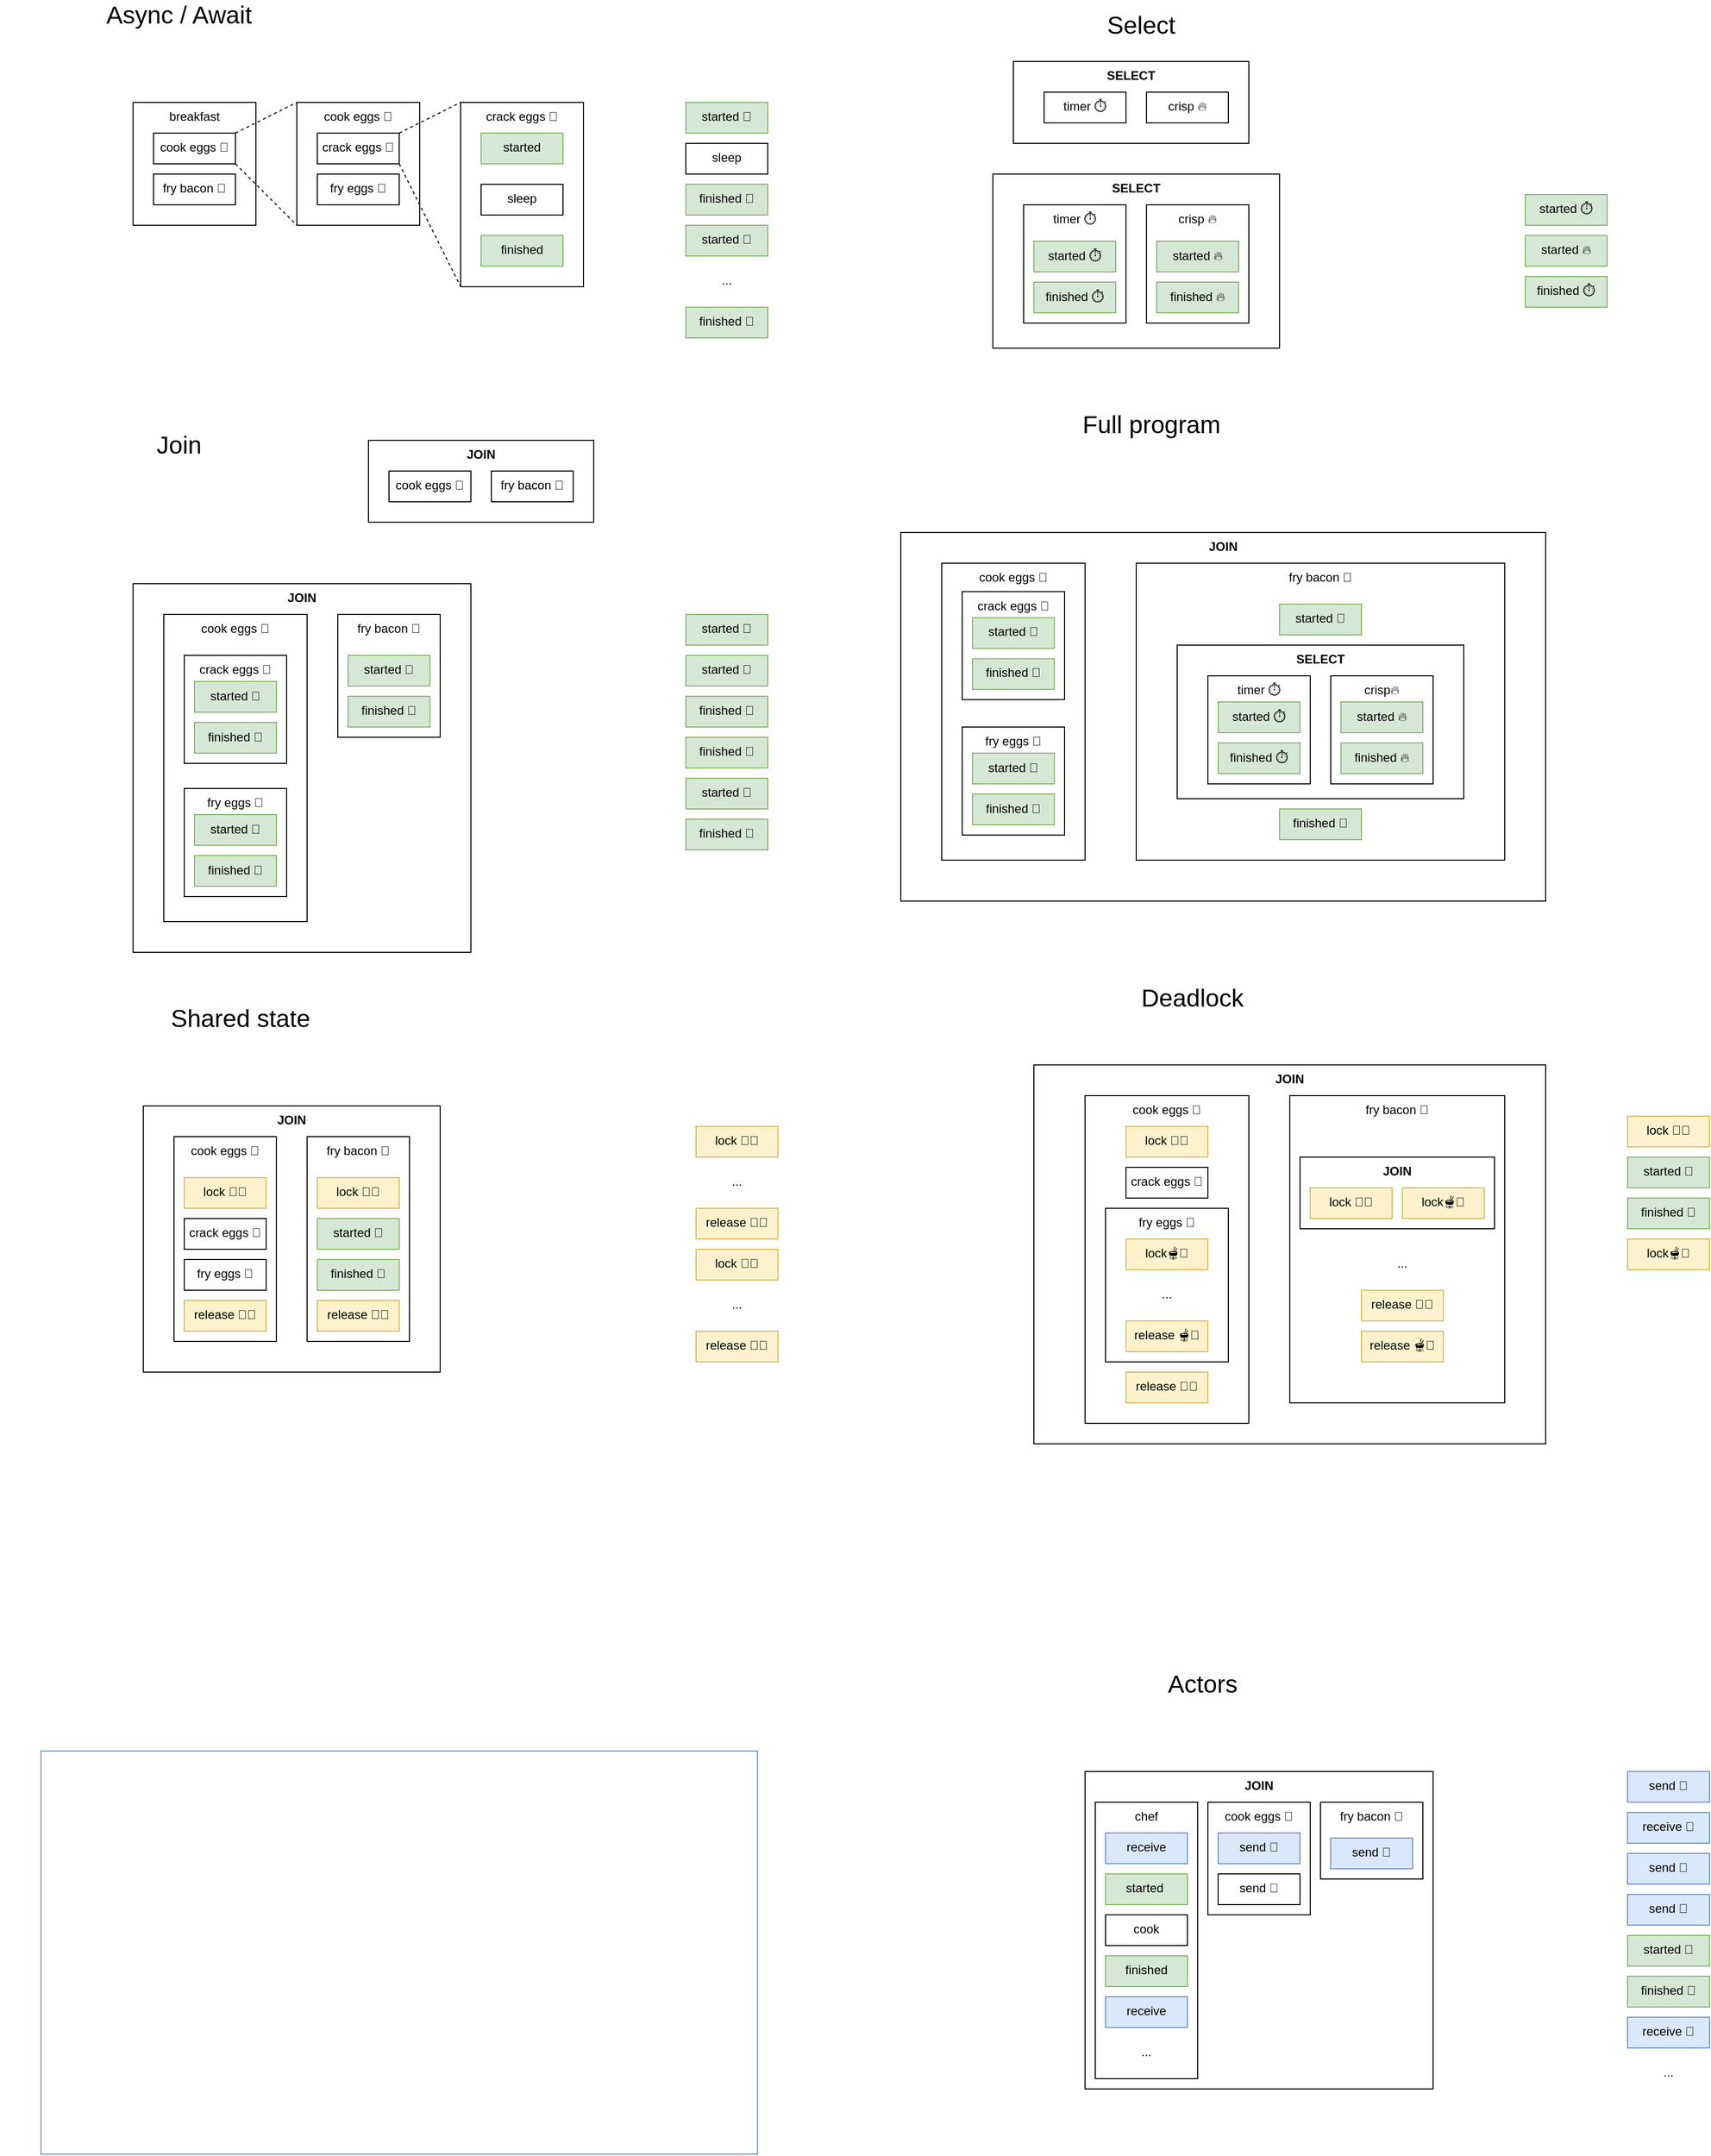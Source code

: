 <mxfile version="26.1.1">
  <diagram name="Page-1" id="zQSrz_DabfV8JluALPIX">
    <mxGraphModel dx="1735" dy="1231" grid="1" gridSize="10" guides="0" tooltips="1" connect="1" arrows="1" fold="1" page="1" pageScale="1" pageWidth="827" pageHeight="1169" math="0" shadow="0">
      <root>
        <mxCell id="0" />
        <mxCell id="1" parent="0" />
        <mxCell id="9ZBtqEIt2V6A8qNnSzfZ-142" value="&lt;b&gt;JOIN&lt;/b&gt;" style="rounded=0;whiteSpace=wrap;html=1;verticalAlign=top;fillColor=none;" vertex="1" parent="1">
          <mxGeometry x="160" y="580" width="330" height="360" as="geometry" />
        </mxCell>
        <mxCell id="9ZBtqEIt2V6A8qNnSzfZ-299" value="" style="rounded=0;whiteSpace=wrap;html=1;imageWidth=24;aspect=fixed;fillColor=none;gradientColor=#7ea6e0;strokeColor=#6c8ebf;" vertex="1" parent="1">
          <mxGeometry x="70" y="1720" width="700" height="393.75" as="geometry" />
        </mxCell>
        <mxCell id="9ZBtqEIt2V6A8qNnSzfZ-271" value="&lt;b&gt;JOIN&lt;/b&gt;" style="rounded=0;whiteSpace=wrap;html=1;verticalAlign=top;fontFamily=Helvetica;fillColor=none;" vertex="1" parent="1">
          <mxGeometry x="1040" y="1050" width="500" height="370" as="geometry" />
        </mxCell>
        <mxCell id="9ZBtqEIt2V6A8qNnSzfZ-89" value="cook eggs 🥚" style="rounded=0;whiteSpace=wrap;html=1;align=center;labelPosition=center;verticalLabelPosition=middle;verticalAlign=top;horizontal=1;fillStyle=hatch;fillColor=none;" vertex="1" parent="1">
          <mxGeometry x="1090" y="1080" width="160" height="320" as="geometry" />
        </mxCell>
        <mxCell id="9ZBtqEIt2V6A8qNnSzfZ-250" value="fry eggs 🐣" style="rounded=0;whiteSpace=wrap;html=1;verticalAlign=top;fontFamily=Helvetica;fillColor=none;" vertex="1" parent="1">
          <mxGeometry x="1110" y="1190" width="120" height="150" as="geometry" />
        </mxCell>
        <mxCell id="9ZBtqEIt2V6A8qNnSzfZ-238" value="&lt;b&gt;JOIN&lt;/b&gt;" style="rounded=0;whiteSpace=wrap;html=1;verticalAlign=top;fillColor=none;" vertex="1" parent="1">
          <mxGeometry x="170" y="1090" width="290" height="260" as="geometry" />
        </mxCell>
        <mxCell id="9ZBtqEIt2V6A8qNnSzfZ-210" value="&lt;b&gt;JOIN&lt;/b&gt;" style="rounded=0;whiteSpace=wrap;html=1;verticalAlign=top;fillColor=none;" vertex="1" parent="1">
          <mxGeometry x="910" y="530" width="630" height="360" as="geometry" />
        </mxCell>
        <mxCell id="9ZBtqEIt2V6A8qNnSzfZ-176" value="cook eggs 🥚" style="rounded=0;whiteSpace=wrap;html=1;verticalAlign=top;fillColor=none;" vertex="1" parent="1">
          <mxGeometry x="190" y="610" width="140" height="300" as="geometry" />
        </mxCell>
        <mxCell id="9ZBtqEIt2V6A8qNnSzfZ-148" value="fry bacon 🥓" style="rounded=0;whiteSpace=wrap;html=1;verticalAlign=top;fillColor=none;" vertex="1" parent="1">
          <mxGeometry x="360" y="610" width="100" height="120" as="geometry" />
        </mxCell>
        <mxCell id="9ZBtqEIt2V6A8qNnSzfZ-147" value="&lt;b&gt;SELECT&lt;/b&gt;" style="rounded=0;whiteSpace=wrap;html=1;verticalAlign=top;fillColor=none;" vertex="1" parent="1">
          <mxGeometry x="1000" y="180" width="280" height="170" as="geometry" />
        </mxCell>
        <mxCell id="9ZBtqEIt2V6A8qNnSzfZ-140" value="crack eggs 🐣" style="rounded=0;whiteSpace=wrap;html=1;verticalAlign=top;fillColor=none;" vertex="1" parent="1">
          <mxGeometry x="480" y="110" width="120" height="180" as="geometry" />
        </mxCell>
        <mxCell id="9ZBtqEIt2V6A8qNnSzfZ-138" value="cook eggs 🥚" style="rounded=0;whiteSpace=wrap;html=1;verticalAlign=top;fillColor=none;" vertex="1" parent="1">
          <mxGeometry x="320" y="110" width="120" height="120" as="geometry" />
        </mxCell>
        <mxCell id="9ZBtqEIt2V6A8qNnSzfZ-137" value="breakfast" style="rounded=0;whiteSpace=wrap;html=1;verticalAlign=top;fillColor=none;" vertex="1" parent="1">
          <mxGeometry x="160" y="110" width="120" height="120" as="geometry" />
        </mxCell>
        <mxCell id="9ZBtqEIt2V6A8qNnSzfZ-127" value="&lt;b&gt;JOIN&lt;/b&gt;" style="rounded=0;whiteSpace=wrap;html=1;align=center;labelPosition=center;verticalLabelPosition=middle;verticalAlign=top;horizontal=1;fillStyle=hatch;fillColor=none;" vertex="1" parent="1">
          <mxGeometry x="1090" y="1740" width="340" height="310" as="geometry" />
        </mxCell>
        <mxCell id="9ZBtqEIt2V6A8qNnSzfZ-120" value="chef" style="rounded=0;whiteSpace=wrap;html=1;align=center;labelPosition=center;verticalLabelPosition=middle;verticalAlign=top;horizontal=1;fillStyle=hatch;fillColor=none;" vertex="1" parent="1">
          <mxGeometry x="1100" y="1770" width="100" height="270" as="geometry" />
        </mxCell>
        <mxCell id="9ZBtqEIt2V6A8qNnSzfZ-78" value="cook eggs 🥚" style="rounded=0;whiteSpace=wrap;html=1;align=center;labelPosition=center;verticalLabelPosition=middle;verticalAlign=top;horizontal=1;fillStyle=hatch;fillColor=none;" vertex="1" parent="1">
          <mxGeometry x="200" y="1120" width="100" height="200" as="geometry" />
        </mxCell>
        <mxCell id="9ZBtqEIt2V6A8qNnSzfZ-38" value="&lt;b&gt;JOIN&lt;/b&gt;" style="rounded=0;whiteSpace=wrap;html=1;verticalAlign=top;strokeWidth=1;fillColor=none;" vertex="1" parent="1">
          <mxGeometry x="390" y="440" width="220" height="80" as="geometry" />
        </mxCell>
        <mxCell id="9ZBtqEIt2V6A8qNnSzfZ-2" value="&lt;div&gt;crack eggs 🐣&lt;/div&gt;" style="rounded=0;whiteSpace=wrap;html=1;verticalAlign=top;fontFamily=Helvetica;fillColor=none;" vertex="1" parent="1">
          <mxGeometry x="340" y="140" width="80" height="30" as="geometry" />
        </mxCell>
        <mxCell id="9ZBtqEIt2V6A8qNnSzfZ-5" value="&lt;div&gt;fry eggs 🍳&lt;/div&gt;" style="rounded=0;whiteSpace=wrap;html=1;verticalAlign=top;fontFamily=Helvetica;fillColor=none;" vertex="1" parent="1">
          <mxGeometry x="340" y="180" width="80" height="30" as="geometry" />
        </mxCell>
        <mxCell id="9ZBtqEIt2V6A8qNnSzfZ-6" value="&lt;div&gt;fry bacon 🥓&lt;/div&gt;" style="rounded=0;whiteSpace=wrap;html=1;verticalAlign=top;fontFamily=Helvetica;fillColor=none;" vertex="1" parent="1">
          <mxGeometry x="180" y="180" width="80" height="30" as="geometry" />
        </mxCell>
        <mxCell id="9ZBtqEIt2V6A8qNnSzfZ-7" value="&lt;div&gt;started&lt;/div&gt;" style="rounded=0;whiteSpace=wrap;html=1;verticalAlign=top;fontFamily=Helvetica;fillColor=#d5e8d4;strokeColor=#82b366;gradientColor=none;" vertex="1" parent="1">
          <mxGeometry x="500" y="140" width="80" height="30" as="geometry" />
        </mxCell>
        <mxCell id="9ZBtqEIt2V6A8qNnSzfZ-8" value="sleep" style="rounded=0;whiteSpace=wrap;html=1;verticalAlign=top;fontFamily=Helvetica;fillColor=none;" vertex="1" parent="1">
          <mxGeometry x="500" y="190" width="80" height="30" as="geometry" />
        </mxCell>
        <mxCell id="9ZBtqEIt2V6A8qNnSzfZ-9" value="finished" style="rounded=0;whiteSpace=wrap;html=1;verticalAlign=top;fontFamily=Helvetica;fillColor=#d5e8d4;gradientColor=none;strokeColor=#82b366;" vertex="1" parent="1">
          <mxGeometry x="500" y="240" width="80" height="30" as="geometry" />
        </mxCell>
        <mxCell id="9ZBtqEIt2V6A8qNnSzfZ-14" value="&lt;font style=&quot;font-size: 24px;&quot;&gt;Async / Await&lt;/font&gt;" style="text;html=1;align=center;verticalAlign=middle;whiteSpace=wrap;rounded=0;" vertex="1" parent="1">
          <mxGeometry x="30" y="10" width="350" height="30" as="geometry" />
        </mxCell>
        <mxCell id="9ZBtqEIt2V6A8qNnSzfZ-15" value="started 🐣" style="rounded=0;whiteSpace=wrap;html=1;verticalAlign=top;fontFamily=Helvetica;fillColor=#d5e8d4;gradientColor=none;strokeColor=#82b366;imageHeight=22;" vertex="1" parent="1">
          <mxGeometry x="700" y="110" width="80" height="30" as="geometry" />
        </mxCell>
        <mxCell id="9ZBtqEIt2V6A8qNnSzfZ-19" value="finished 🐣" style="rounded=0;whiteSpace=wrap;html=1;verticalAlign=top;fontFamily=Helvetica;fillColor=#d5e8d4;gradientColor=none;strokeColor=#82b366;imageHeight=22;" vertex="1" parent="1">
          <mxGeometry x="700" y="190" width="80" height="30" as="geometry" />
        </mxCell>
        <mxCell id="9ZBtqEIt2V6A8qNnSzfZ-20" value="started 🍳" style="rounded=0;whiteSpace=wrap;html=1;verticalAlign=top;fontFamily=Helvetica;fillColor=#d5e8d4;gradientColor=none;strokeColor=#82b366;imageHeight=22;" vertex="1" parent="1">
          <mxGeometry x="700" y="230" width="80" height="30" as="geometry" />
        </mxCell>
        <mxCell id="9ZBtqEIt2V6A8qNnSzfZ-21" value="finished 🥓" style="rounded=0;whiteSpace=wrap;html=1;verticalAlign=top;fontFamily=Helvetica;fillColor=#d5e8d4;gradientColor=none;strokeColor=#82b366;imageHeight=22;" vertex="1" parent="1">
          <mxGeometry x="700" y="310" width="80" height="30" as="geometry" />
        </mxCell>
        <mxCell id="9ZBtqEIt2V6A8qNnSzfZ-24" value="&lt;div&gt;fry bacon 🥓&lt;/div&gt;" style="rounded=0;whiteSpace=wrap;html=1;verticalAlign=top;fontFamily=Helvetica;" vertex="1" parent="1">
          <mxGeometry x="510" y="470" width="80" height="30" as="geometry" />
        </mxCell>
        <mxCell id="9ZBtqEIt2V6A8qNnSzfZ-39" value="&lt;b&gt;SELECT&lt;/b&gt;" style="rounded=0;whiteSpace=wrap;html=1;verticalAlign=top;fillColor=none;" vertex="1" parent="1">
          <mxGeometry x="1020" y="70" width="230" height="80" as="geometry" />
        </mxCell>
        <mxCell id="9ZBtqEIt2V6A8qNnSzfZ-40" value="&lt;div&gt;crisp 🔥&lt;/div&gt;" style="rounded=0;whiteSpace=wrap;html=1;verticalAlign=top;fontFamily=Helvetica;fillColor=none;" vertex="1" parent="1">
          <mxGeometry x="1150" y="100" width="80" height="30" as="geometry" />
        </mxCell>
        <mxCell id="9ZBtqEIt2V6A8qNnSzfZ-41" value="timer ⏱️" style="rounded=0;whiteSpace=wrap;html=1;verticalAlign=top;fontFamily=Helvetica;fillColor=none;" vertex="1" parent="1">
          <mxGeometry x="1050" y="100" width="80" height="30" as="geometry" />
        </mxCell>
        <mxCell id="9ZBtqEIt2V6A8qNnSzfZ-73" value="crack eggs 🐣" style="rounded=0;whiteSpace=wrap;html=1;verticalAlign=top;fontFamily=Helvetica;" vertex="1" parent="1">
          <mxGeometry x="210" y="1200" width="80" height="30" as="geometry" />
        </mxCell>
        <mxCell id="9ZBtqEIt2V6A8qNnSzfZ-79" value="lock 🥄🥚" style="rounded=0;whiteSpace=wrap;html=1;verticalAlign=top;fontFamily=Helvetica;fillColor=#fff2cc;gradientColor=none;strokeColor=#d6b656;" vertex="1" parent="1">
          <mxGeometry x="210" y="1160" width="80" height="30" as="geometry" />
        </mxCell>
        <mxCell id="9ZBtqEIt2V6A8qNnSzfZ-82" style="edgeStyle=orthogonalEdgeStyle;rounded=0;orthogonalLoop=1;jettySize=auto;html=1;exitX=0.5;exitY=1;exitDx=0;exitDy=0;" edge="1" parent="1">
          <mxGeometry relative="1" as="geometry">
            <mxPoint x="770" y="1210" as="sourcePoint" />
            <mxPoint x="770" y="1210" as="targetPoint" />
          </mxGeometry>
        </mxCell>
        <mxCell id="9ZBtqEIt2V6A8qNnSzfZ-83" value="release 🥄🥚" style="rounded=0;whiteSpace=wrap;html=1;verticalAlign=top;fontFamily=Helvetica;fillColor=#fff2cc;gradientColor=none;strokeColor=#d6b656;" vertex="1" parent="1">
          <mxGeometry x="710" y="1190" width="80" height="30" as="geometry" />
        </mxCell>
        <mxCell id="9ZBtqEIt2V6A8qNnSzfZ-101" value="lock🫕🍳" style="rounded=0;whiteSpace=wrap;html=1;verticalAlign=top;fontFamily=Helvetica;fillColor=#fff2cc;gradientColor=none;strokeColor=#d6b656;" vertex="1" parent="1">
          <mxGeometry x="1130" y="1220" width="80" height="30" as="geometry" />
        </mxCell>
        <mxCell id="9ZBtqEIt2V6A8qNnSzfZ-113" value="receive" style="rounded=0;whiteSpace=wrap;html=1;verticalAlign=top;fontFamily=Helvetica;fillColor=#dae8fc;gradientColor=none;strokeColor=#6c8ebf;" vertex="1" parent="1">
          <mxGeometry x="1110" y="1800" width="80" height="30" as="geometry" />
        </mxCell>
        <mxCell id="9ZBtqEIt2V6A8qNnSzfZ-115" value="cook" style="rounded=0;whiteSpace=wrap;html=1;verticalAlign=top;fontFamily=Helvetica;" vertex="1" parent="1">
          <mxGeometry x="1110" y="1880" width="80" height="30" as="geometry" />
        </mxCell>
        <mxCell id="9ZBtqEIt2V6A8qNnSzfZ-121" value="cook eggs 🥚" style="rounded=0;whiteSpace=wrap;html=1;align=center;labelPosition=center;verticalLabelPosition=middle;verticalAlign=top;horizontal=1;fillStyle=hatch;fillColor=none;" vertex="1" parent="1">
          <mxGeometry x="1210" y="1770" width="100" height="110" as="geometry" />
        </mxCell>
        <mxCell id="9ZBtqEIt2V6A8qNnSzfZ-122" value="send 🐣" style="rounded=0;whiteSpace=wrap;html=1;verticalAlign=top;fontFamily=Helvetica;fillColor=#dae8fc;gradientColor=none;strokeColor=#6c8ebf;" vertex="1" parent="1">
          <mxGeometry x="1220" y="1800" width="80" height="30" as="geometry" />
        </mxCell>
        <mxCell id="9ZBtqEIt2V6A8qNnSzfZ-123" value="send 🍳" style="rounded=0;whiteSpace=wrap;html=1;verticalAlign=top;fontFamily=Helvetica;" vertex="1" parent="1">
          <mxGeometry x="1220" y="1840" width="80" height="30" as="geometry" />
        </mxCell>
        <mxCell id="9ZBtqEIt2V6A8qNnSzfZ-124" value="fry bacon 🥓" style="rounded=0;whiteSpace=wrap;html=1;align=center;labelPosition=center;verticalLabelPosition=middle;verticalAlign=top;horizontal=1;fillStyle=hatch;fillColor=none;" vertex="1" parent="1">
          <mxGeometry x="1320" y="1770" width="100" height="75" as="geometry" />
        </mxCell>
        <mxCell id="9ZBtqEIt2V6A8qNnSzfZ-125" value="send 🥓" style="rounded=0;whiteSpace=wrap;html=1;verticalAlign=top;fontFamily=Helvetica;fillColor=#dae8fc;gradientColor=none;strokeColor=#6c8ebf;" vertex="1" parent="1">
          <mxGeometry x="1330" y="1805" width="80" height="30" as="geometry" />
        </mxCell>
        <mxCell id="9ZBtqEIt2V6A8qNnSzfZ-143" value="sleep" style="rounded=0;whiteSpace=wrap;html=1;verticalAlign=top;fontFamily=Helvetica;imageHeight=22;" vertex="1" parent="1">
          <mxGeometry x="700" y="150" width="80" height="30" as="geometry" />
        </mxCell>
        <mxCell id="9ZBtqEIt2V6A8qNnSzfZ-145" value="..." style="rounded=0;whiteSpace=wrap;html=1;verticalAlign=top;fontFamily=Helvetica;imageHeight=22;strokeColor=none;fillColor=none;" vertex="1" parent="1">
          <mxGeometry x="700" y="270" width="80" height="30" as="geometry" />
        </mxCell>
        <mxCell id="9ZBtqEIt2V6A8qNnSzfZ-172" value="cook eggs 🥚" style="rounded=0;whiteSpace=wrap;html=1;verticalAlign=top;fontFamily=Helvetica;fillColor=none;" vertex="1" parent="1">
          <mxGeometry x="180" y="140" width="80" height="30" as="geometry" />
        </mxCell>
        <mxCell id="9ZBtqEIt2V6A8qNnSzfZ-175" value="cook eggs 🥚" style="rounded=0;whiteSpace=wrap;html=1;verticalAlign=top;fontFamily=Helvetica;" vertex="1" parent="1">
          <mxGeometry x="410" y="470" width="80" height="30" as="geometry" />
        </mxCell>
        <mxCell id="9ZBtqEIt2V6A8qNnSzfZ-179" value="finished 🥓" style="rounded=0;whiteSpace=wrap;html=1;verticalAlign=top;fontFamily=Helvetica;fillColor=#d5e8d4;gradientColor=none;strokeColor=#82b366;" vertex="1" parent="1">
          <mxGeometry x="370" y="690" width="80" height="30" as="geometry" />
        </mxCell>
        <mxCell id="9ZBtqEIt2V6A8qNnSzfZ-180" value="started 🥓" style="rounded=0;whiteSpace=wrap;html=1;verticalAlign=top;fontFamily=Helvetica;fillColor=#d5e8d4;gradientColor=none;strokeColor=#82b366;" vertex="1" parent="1">
          <mxGeometry x="370" y="650" width="80" height="30" as="geometry" />
        </mxCell>
        <mxCell id="9ZBtqEIt2V6A8qNnSzfZ-181" value="crack eggs 🐣" style="rounded=0;whiteSpace=wrap;html=1;verticalAlign=top;fillColor=none;" vertex="1" parent="1">
          <mxGeometry x="210" y="650" width="100" height="105.5" as="geometry" />
        </mxCell>
        <mxCell id="9ZBtqEIt2V6A8qNnSzfZ-182" value="finished 🐣" style="rounded=0;whiteSpace=wrap;html=1;verticalAlign=top;fontFamily=Helvetica;fillColor=#d5e8d4;gradientColor=none;strokeColor=#82b366;" vertex="1" parent="1">
          <mxGeometry x="220" y="715.5" width="80" height="30" as="geometry" />
        </mxCell>
        <mxCell id="9ZBtqEIt2V6A8qNnSzfZ-183" value="started 🐣" style="rounded=0;whiteSpace=wrap;html=1;verticalAlign=top;fontFamily=Helvetica;fillColor=#d5e8d4;gradientColor=none;strokeColor=#82b366;" vertex="1" parent="1">
          <mxGeometry x="220" y="675.5" width="80" height="30" as="geometry" />
        </mxCell>
        <mxCell id="9ZBtqEIt2V6A8qNnSzfZ-184" value="fry eggs 🍳" style="rounded=0;whiteSpace=wrap;html=1;verticalAlign=top;fillColor=none;" vertex="1" parent="1">
          <mxGeometry x="210" y="780" width="100" height="105.5" as="geometry" />
        </mxCell>
        <mxCell id="9ZBtqEIt2V6A8qNnSzfZ-185" value="finished 🍳" style="rounded=0;whiteSpace=wrap;html=1;verticalAlign=top;fontFamily=Helvetica;fillColor=#d5e8d4;gradientColor=none;strokeColor=#82b366;" vertex="1" parent="1">
          <mxGeometry x="220" y="845.5" width="80" height="30" as="geometry" />
        </mxCell>
        <mxCell id="9ZBtqEIt2V6A8qNnSzfZ-186" value="started 🍳" style="rounded=0;whiteSpace=wrap;html=1;verticalAlign=top;fontFamily=Helvetica;fillColor=#d5e8d4;gradientColor=none;strokeColor=#82b366;" vertex="1" parent="1">
          <mxGeometry x="220" y="805.5" width="80" height="30" as="geometry" />
        </mxCell>
        <mxCell id="9ZBtqEIt2V6A8qNnSzfZ-187" value="started 🐣" style="rounded=0;whiteSpace=wrap;html=1;verticalAlign=top;fontFamily=Helvetica;fillColor=#d5e8d4;gradientColor=none;strokeColor=#82b366;arcSize=12;imageHeight=22;" vertex="1" parent="1">
          <mxGeometry x="700" y="610" width="80" height="30" as="geometry" />
        </mxCell>
        <mxCell id="9ZBtqEIt2V6A8qNnSzfZ-188" value="started 🥓" style="rounded=0;whiteSpace=wrap;html=1;verticalAlign=top;fontFamily=Helvetica;fillColor=#d5e8d4;gradientColor=none;strokeColor=#82b366;arcSize=12;imageHeight=22;" vertex="1" parent="1">
          <mxGeometry x="700" y="650" width="80" height="30" as="geometry" />
        </mxCell>
        <mxCell id="9ZBtqEIt2V6A8qNnSzfZ-189" value="finished 🥓" style="rounded=0;whiteSpace=wrap;html=1;verticalAlign=top;fontFamily=Helvetica;fillColor=#d5e8d4;gradientColor=none;strokeColor=#82b366;arcSize=12;imageHeight=22;" vertex="1" parent="1">
          <mxGeometry x="700" y="690" width="80" height="30" as="geometry" />
        </mxCell>
        <mxCell id="9ZBtqEIt2V6A8qNnSzfZ-190" value="finished 🐣" style="rounded=0;whiteSpace=wrap;html=1;verticalAlign=top;fontFamily=Helvetica;fillColor=#d5e8d4;gradientColor=none;strokeColor=#82b366;arcSize=12;imageHeight=22;" vertex="1" parent="1">
          <mxGeometry x="700" y="730" width="80" height="30" as="geometry" />
        </mxCell>
        <mxCell id="9ZBtqEIt2V6A8qNnSzfZ-191" value="started 🍳" style="rounded=0;whiteSpace=wrap;html=1;verticalAlign=top;fontFamily=Helvetica;fillColor=#d5e8d4;gradientColor=none;strokeColor=#82b366;arcSize=12;imageHeight=22;" vertex="1" parent="1">
          <mxGeometry x="700" y="770" width="80" height="30" as="geometry" />
        </mxCell>
        <mxCell id="9ZBtqEIt2V6A8qNnSzfZ-192" value="finished 🍳" style="rounded=0;whiteSpace=wrap;html=1;verticalAlign=top;fontFamily=Helvetica;fillColor=#d5e8d4;gradientColor=none;strokeColor=#82b366;imageHeight=22;arcSize=12;" vertex="1" parent="1">
          <mxGeometry x="700" y="810" width="80" height="30" as="geometry" />
        </mxCell>
        <mxCell id="9ZBtqEIt2V6A8qNnSzfZ-194" value="started ⏱️" style="rounded=0;whiteSpace=wrap;html=1;verticalAlign=top;fontFamily=Helvetica;fillColor=#d5e8d4;gradientColor=none;strokeColor=#82b366;arcSize=12;imageHeight=22;" vertex="1" parent="1">
          <mxGeometry x="1520" y="200" width="80" height="30" as="geometry" />
        </mxCell>
        <mxCell id="9ZBtqEIt2V6A8qNnSzfZ-195" value="started 🔥" style="rounded=0;whiteSpace=wrap;html=1;verticalAlign=top;fontFamily=Helvetica;fillColor=#d5e8d4;gradientColor=none;strokeColor=#82b366;arcSize=12;imageHeight=22;" vertex="1" parent="1">
          <mxGeometry x="1520" y="240" width="80" height="30" as="geometry" />
        </mxCell>
        <mxCell id="9ZBtqEIt2V6A8qNnSzfZ-196" value="finished ⏱️" style="rounded=0;whiteSpace=wrap;html=1;verticalAlign=top;fontFamily=Helvetica;fillColor=#d5e8d4;gradientColor=none;strokeColor=#82b366;arcSize=12;imageHeight=22;" vertex="1" parent="1">
          <mxGeometry x="1520" y="280" width="80" height="30" as="geometry" />
        </mxCell>
        <mxCell id="9ZBtqEIt2V6A8qNnSzfZ-202" value="timer ⏱️" style="rounded=0;whiteSpace=wrap;html=1;verticalAlign=top;fillColor=none;" vertex="1" parent="1">
          <mxGeometry x="1030" y="210" width="100" height="115.5" as="geometry" />
        </mxCell>
        <mxCell id="9ZBtqEIt2V6A8qNnSzfZ-203" value="finished ⏱️" style="rounded=0;whiteSpace=wrap;html=1;verticalAlign=top;fontFamily=Helvetica;fillColor=#d5e8d4;gradientColor=none;strokeColor=#82b366;" vertex="1" parent="1">
          <mxGeometry x="1040" y="285.5" width="80" height="30" as="geometry" />
        </mxCell>
        <mxCell id="9ZBtqEIt2V6A8qNnSzfZ-204" value="started ⏱️" style="rounded=0;whiteSpace=wrap;html=1;verticalAlign=top;fontFamily=Helvetica;fillColor=#d5e8d4;gradientColor=none;strokeColor=#82b366;" vertex="1" parent="1">
          <mxGeometry x="1040" y="245.5" width="80" height="30" as="geometry" />
        </mxCell>
        <mxCell id="9ZBtqEIt2V6A8qNnSzfZ-206" value="crisp 🔥" style="rounded=0;whiteSpace=wrap;html=1;verticalAlign=top;fillColor=none;" vertex="1" parent="1">
          <mxGeometry x="1150" y="210" width="100" height="115.5" as="geometry" />
        </mxCell>
        <mxCell id="9ZBtqEIt2V6A8qNnSzfZ-207" value="finished 🔥" style="rounded=0;whiteSpace=wrap;html=1;verticalAlign=top;fontFamily=Helvetica;fillColor=#d5e8d4;gradientColor=none;strokeColor=#82b366;" vertex="1" parent="1">
          <mxGeometry x="1160" y="285.5" width="80" height="30" as="geometry" />
        </mxCell>
        <mxCell id="9ZBtqEIt2V6A8qNnSzfZ-208" value="started 🔥" style="rounded=0;whiteSpace=wrap;html=1;verticalAlign=top;fontFamily=Helvetica;fillColor=#d5e8d4;gradientColor=none;strokeColor=#82b366;" vertex="1" parent="1">
          <mxGeometry x="1160" y="245.5" width="80" height="30" as="geometry" />
        </mxCell>
        <mxCell id="9ZBtqEIt2V6A8qNnSzfZ-209" value="cook eggs 🥚" style="rounded=0;whiteSpace=wrap;html=1;verticalAlign=top;fillColor=none;" vertex="1" parent="1">
          <mxGeometry x="950" y="560" width="140" height="290" as="geometry" />
        </mxCell>
        <mxCell id="9ZBtqEIt2V6A8qNnSzfZ-211" value="fry bacon 🥓" style="rounded=0;whiteSpace=wrap;html=1;verticalAlign=top;fillColor=none;" vertex="1" parent="1">
          <mxGeometry x="1140" y="560" width="360" height="290" as="geometry" />
        </mxCell>
        <mxCell id="9ZBtqEIt2V6A8qNnSzfZ-212" value="finished 🥓" style="rounded=0;whiteSpace=wrap;html=1;verticalAlign=top;fontFamily=Helvetica;fillColor=#d5e8d4;gradientColor=none;strokeColor=#82b366;" vertex="1" parent="1">
          <mxGeometry x="1280" y="800" width="80" height="30" as="geometry" />
        </mxCell>
        <mxCell id="9ZBtqEIt2V6A8qNnSzfZ-213" value="started 🥓" style="rounded=0;whiteSpace=wrap;html=1;verticalAlign=top;fontFamily=Helvetica;fillColor=#d5e8d4;gradientColor=none;strokeColor=#82b366;" vertex="1" parent="1">
          <mxGeometry x="1280" y="600" width="80" height="30" as="geometry" />
        </mxCell>
        <mxCell id="9ZBtqEIt2V6A8qNnSzfZ-214" value="crack eggs 🐣" style="rounded=0;whiteSpace=wrap;html=1;verticalAlign=top;fillColor=none;" vertex="1" parent="1">
          <mxGeometry x="970" y="587.75" width="100" height="105.5" as="geometry" />
        </mxCell>
        <mxCell id="9ZBtqEIt2V6A8qNnSzfZ-215" value="finished 🐣" style="rounded=0;whiteSpace=wrap;html=1;verticalAlign=top;fontFamily=Helvetica;fillColor=#d5e8d4;gradientColor=none;strokeColor=#82b366;" vertex="1" parent="1">
          <mxGeometry x="980" y="653.25" width="80" height="30" as="geometry" />
        </mxCell>
        <mxCell id="9ZBtqEIt2V6A8qNnSzfZ-216" value="started 🐣" style="rounded=0;whiteSpace=wrap;html=1;verticalAlign=top;fontFamily=Helvetica;fillColor=#d5e8d4;gradientColor=none;strokeColor=#82b366;" vertex="1" parent="1">
          <mxGeometry x="980" y="613.25" width="80" height="30" as="geometry" />
        </mxCell>
        <mxCell id="9ZBtqEIt2V6A8qNnSzfZ-217" value="fry eggs 🍳" style="rounded=0;whiteSpace=wrap;html=1;verticalAlign=top;fillColor=none;" vertex="1" parent="1">
          <mxGeometry x="970" y="720" width="100" height="105.5" as="geometry" />
        </mxCell>
        <mxCell id="9ZBtqEIt2V6A8qNnSzfZ-218" value="finished 🍳" style="rounded=0;whiteSpace=wrap;html=1;verticalAlign=top;fontFamily=Helvetica;fillColor=#d5e8d4;gradientColor=none;strokeColor=#82b366;" vertex="1" parent="1">
          <mxGeometry x="980" y="785.5" width="80" height="30" as="geometry" />
        </mxCell>
        <mxCell id="9ZBtqEIt2V6A8qNnSzfZ-219" value="started 🍳" style="rounded=0;whiteSpace=wrap;html=1;verticalAlign=top;fontFamily=Helvetica;fillColor=#d5e8d4;gradientColor=none;strokeColor=#82b366;" vertex="1" parent="1">
          <mxGeometry x="980" y="745.5" width="80" height="30" as="geometry" />
        </mxCell>
        <mxCell id="9ZBtqEIt2V6A8qNnSzfZ-221" value="&lt;b&gt;SELECT&lt;/b&gt;" style="rounded=0;whiteSpace=wrap;html=1;verticalAlign=top;fillColor=none;" vertex="1" parent="1">
          <mxGeometry x="1180" y="640" width="280" height="150" as="geometry" />
        </mxCell>
        <mxCell id="9ZBtqEIt2V6A8qNnSzfZ-222" value="timer ⏱️" style="rounded=0;whiteSpace=wrap;html=1;verticalAlign=top;fillColor=none;" vertex="1" parent="1">
          <mxGeometry x="1210" y="670" width="100" height="105.5" as="geometry" />
        </mxCell>
        <mxCell id="9ZBtqEIt2V6A8qNnSzfZ-223" value="finished ⏱️" style="rounded=0;whiteSpace=wrap;html=1;verticalAlign=top;fontFamily=Helvetica;fillColor=#d5e8d4;gradientColor=none;strokeColor=#82b366;" vertex="1" parent="1">
          <mxGeometry x="1220" y="735.5" width="80" height="30" as="geometry" />
        </mxCell>
        <mxCell id="9ZBtqEIt2V6A8qNnSzfZ-224" value="started ⏱️" style="rounded=0;whiteSpace=wrap;html=1;verticalAlign=top;fontFamily=Helvetica;fillColor=#d5e8d4;gradientColor=none;strokeColor=#82b366;" vertex="1" parent="1">
          <mxGeometry x="1220" y="695.5" width="80" height="30" as="geometry" />
        </mxCell>
        <mxCell id="9ZBtqEIt2V6A8qNnSzfZ-225" value="crisp🔥" style="rounded=0;whiteSpace=wrap;html=1;verticalAlign=top;fillColor=none;" vertex="1" parent="1">
          <mxGeometry x="1330" y="670" width="100" height="105.5" as="geometry" />
        </mxCell>
        <mxCell id="9ZBtqEIt2V6A8qNnSzfZ-226" value="finished 🔥" style="rounded=0;whiteSpace=wrap;html=1;verticalAlign=top;fontFamily=Helvetica;fillColor=#d5e8d4;gradientColor=none;strokeColor=#82b366;" vertex="1" parent="1">
          <mxGeometry x="1340" y="735.5" width="80" height="30" as="geometry" />
        </mxCell>
        <mxCell id="9ZBtqEIt2V6A8qNnSzfZ-227" value="started 🔥" style="rounded=0;whiteSpace=wrap;html=1;verticalAlign=top;fontFamily=Helvetica;fillColor=#d5e8d4;gradientColor=none;strokeColor=#82b366;" vertex="1" parent="1">
          <mxGeometry x="1340" y="695.5" width="80" height="30" as="geometry" />
        </mxCell>
        <mxCell id="9ZBtqEIt2V6A8qNnSzfZ-231" value="release 🥄🥚" style="rounded=0;whiteSpace=wrap;html=1;verticalAlign=top;fontFamily=Helvetica;fillColor=#fff2cc;gradientColor=none;strokeColor=#d6b656;" vertex="1" parent="1">
          <mxGeometry x="210" y="1280" width="80" height="30" as="geometry" />
        </mxCell>
        <mxCell id="9ZBtqEIt2V6A8qNnSzfZ-232" value="fry eggs 🐣" style="rounded=0;whiteSpace=wrap;html=1;verticalAlign=top;fontFamily=Helvetica;" vertex="1" parent="1">
          <mxGeometry x="210" y="1240" width="80" height="30" as="geometry" />
        </mxCell>
        <mxCell id="9ZBtqEIt2V6A8qNnSzfZ-233" value="fry bacon 🥓" style="rounded=0;whiteSpace=wrap;html=1;align=center;labelPosition=center;verticalLabelPosition=middle;verticalAlign=top;horizontal=1;fillStyle=hatch;fillColor=none;" vertex="1" parent="1">
          <mxGeometry x="330" y="1120" width="100" height="200" as="geometry" />
        </mxCell>
        <mxCell id="9ZBtqEIt2V6A8qNnSzfZ-234" value="started 🥓" style="rounded=0;whiteSpace=wrap;html=1;verticalAlign=top;fontFamily=Helvetica;fillColor=#d5e8d4;gradientColor=none;strokeColor=#82b366;" vertex="1" parent="1">
          <mxGeometry x="340" y="1200" width="80" height="30" as="geometry" />
        </mxCell>
        <mxCell id="9ZBtqEIt2V6A8qNnSzfZ-235" value="lock 🥄🥓" style="rounded=0;whiteSpace=wrap;html=1;verticalAlign=top;fontFamily=Helvetica;fillColor=#fff2cc;gradientColor=none;strokeColor=#d6b656;" vertex="1" parent="1">
          <mxGeometry x="340" y="1160" width="80" height="30" as="geometry" />
        </mxCell>
        <mxCell id="9ZBtqEIt2V6A8qNnSzfZ-236" value="release 🥄🥓" style="rounded=0;whiteSpace=wrap;html=1;verticalAlign=top;fontFamily=Helvetica;fillColor=#fff2cc;gradientColor=none;strokeColor=#d6b656;" vertex="1" parent="1">
          <mxGeometry x="340" y="1280" width="80" height="30" as="geometry" />
        </mxCell>
        <mxCell id="9ZBtqEIt2V6A8qNnSzfZ-237" value="finished 🥓" style="rounded=0;whiteSpace=wrap;html=1;verticalAlign=top;fontFamily=Helvetica;fillColor=#d5e8d4;gradientColor=none;strokeColor=#82b366;" vertex="1" parent="1">
          <mxGeometry x="340" y="1240" width="80" height="30" as="geometry" />
        </mxCell>
        <mxCell id="9ZBtqEIt2V6A8qNnSzfZ-239" value="lock 🥄🥚" style="rounded=0;whiteSpace=wrap;html=1;verticalAlign=top;fontFamily=Helvetica;fillColor=#fff2cc;gradientColor=none;strokeColor=#d6b656;" vertex="1" parent="1">
          <mxGeometry x="710" y="1110" width="80" height="30" as="geometry" />
        </mxCell>
        <mxCell id="9ZBtqEIt2V6A8qNnSzfZ-243" value="lock 🥄🥓" style="rounded=0;whiteSpace=wrap;html=1;verticalAlign=top;fontFamily=Helvetica;fillColor=#fff2cc;gradientColor=none;strokeColor=#d6b656;" vertex="1" parent="1">
          <mxGeometry x="710" y="1230" width="80" height="30" as="geometry" />
        </mxCell>
        <mxCell id="9ZBtqEIt2V6A8qNnSzfZ-245" value="release 🥄🥓" style="rounded=0;whiteSpace=wrap;html=1;verticalAlign=top;fontFamily=Helvetica;fillColor=#fff2cc;gradientColor=none;strokeColor=#d6b656;" vertex="1" parent="1">
          <mxGeometry x="710" y="1310" width="80" height="30" as="geometry" />
        </mxCell>
        <mxCell id="9ZBtqEIt2V6A8qNnSzfZ-248" value="lock 🥄🥚" style="rounded=0;whiteSpace=wrap;html=1;verticalAlign=top;fontFamily=Helvetica;fillColor=#fff2cc;gradientColor=none;strokeColor=#d6b656;" vertex="1" parent="1">
          <mxGeometry x="1130" y="1110" width="80" height="30" as="geometry" />
        </mxCell>
        <mxCell id="9ZBtqEIt2V6A8qNnSzfZ-249" value="crack eggs 🐣" style="rounded=0;whiteSpace=wrap;html=1;verticalAlign=top;fontFamily=Helvetica;" vertex="1" parent="1">
          <mxGeometry x="1130" y="1150" width="80" height="30" as="geometry" />
        </mxCell>
        <mxCell id="9ZBtqEIt2V6A8qNnSzfZ-251" value="release 🥄🥚" style="rounded=0;whiteSpace=wrap;html=1;verticalAlign=top;fontFamily=Helvetica;fillColor=#fff2cc;gradientColor=none;strokeColor=#d6b656;" vertex="1" parent="1">
          <mxGeometry x="1130" y="1350" width="80" height="30" as="geometry" />
        </mxCell>
        <mxCell id="9ZBtqEIt2V6A8qNnSzfZ-253" value="release 🫕🍳" style="rounded=0;whiteSpace=wrap;html=1;verticalAlign=top;fontFamily=Helvetica;fillColor=#fff2cc;gradientColor=none;strokeColor=#d6b656;" vertex="1" parent="1">
          <mxGeometry x="1130" y="1300" width="80" height="30" as="geometry" />
        </mxCell>
        <mxCell id="9ZBtqEIt2V6A8qNnSzfZ-254" value="fry bacon 🥓" style="rounded=0;whiteSpace=wrap;html=1;align=center;labelPosition=center;verticalLabelPosition=middle;verticalAlign=top;horizontal=1;fillStyle=hatch;fillColor=none;" vertex="1" parent="1">
          <mxGeometry x="1290" y="1080" width="210" height="300" as="geometry" />
        </mxCell>
        <mxCell id="9ZBtqEIt2V6A8qNnSzfZ-255" value="&lt;b&gt;JOIN&lt;/b&gt;" style="rounded=0;whiteSpace=wrap;html=1;verticalAlign=top;fontFamily=Helvetica;fillColor=none;" vertex="1" parent="1">
          <mxGeometry x="1300" y="1140" width="190" height="70" as="geometry" />
        </mxCell>
        <mxCell id="9ZBtqEIt2V6A8qNnSzfZ-256" value="lock🫕🥓" style="rounded=0;whiteSpace=wrap;html=1;verticalAlign=top;fontFamily=Helvetica;fillColor=#fff2cc;gradientColor=none;strokeColor=#d6b656;" vertex="1" parent="1">
          <mxGeometry x="1400" y="1170" width="80" height="30" as="geometry" />
        </mxCell>
        <mxCell id="9ZBtqEIt2V6A8qNnSzfZ-257" value="lock 🥄🥓" style="rounded=0;whiteSpace=wrap;html=1;verticalAlign=top;fontFamily=Helvetica;fillColor=#fff2cc;gradientColor=none;strokeColor=#d6b656;" vertex="1" parent="1">
          <mxGeometry x="1310" y="1170" width="80" height="30" as="geometry" />
        </mxCell>
        <mxCell id="9ZBtqEIt2V6A8qNnSzfZ-261" value="release 🫕🥓" style="rounded=0;whiteSpace=wrap;html=1;verticalAlign=top;fontFamily=Helvetica;fillColor=#fff2cc;gradientColor=none;strokeColor=#d6b656;" vertex="1" parent="1">
          <mxGeometry x="1360" y="1310" width="80" height="30" as="geometry" />
        </mxCell>
        <mxCell id="9ZBtqEIt2V6A8qNnSzfZ-264" value="release 🥄🥓" style="rounded=0;whiteSpace=wrap;html=1;verticalAlign=top;fontFamily=Helvetica;fillColor=#fff2cc;gradientColor=none;strokeColor=#d6b656;" vertex="1" parent="1">
          <mxGeometry x="1360" y="1270" width="80" height="30" as="geometry" />
        </mxCell>
        <mxCell id="9ZBtqEIt2V6A8qNnSzfZ-269" value="..." style="rounded=0;whiteSpace=wrap;html=1;verticalAlign=top;fontFamily=Helvetica;fillColor=none;strokeColor=none;" vertex="1" parent="1">
          <mxGeometry x="1130" y="1260" width="80" height="30" as="geometry" />
        </mxCell>
        <mxCell id="9ZBtqEIt2V6A8qNnSzfZ-270" value="..." style="rounded=0;whiteSpace=wrap;html=1;verticalAlign=top;fontFamily=Helvetica;fillColor=none;strokeColor=none;" vertex="1" parent="1">
          <mxGeometry x="1360" y="1230" width="80" height="30" as="geometry" />
        </mxCell>
        <mxCell id="9ZBtqEIt2V6A8qNnSzfZ-272" value="lock 🥄🥚" style="rounded=0;whiteSpace=wrap;html=1;verticalAlign=top;fontFamily=Helvetica;fillColor=#fff2cc;gradientColor=none;strokeColor=#d6b656;" vertex="1" parent="1">
          <mxGeometry x="1620" y="1100" width="80" height="30" as="geometry" />
        </mxCell>
        <mxCell id="9ZBtqEIt2V6A8qNnSzfZ-273" value="lock🫕🥓" style="rounded=0;whiteSpace=wrap;html=1;verticalAlign=top;fontFamily=Helvetica;fillColor=#fff2cc;gradientColor=none;strokeColor=#d6b656;" vertex="1" parent="1">
          <mxGeometry x="1620" y="1220" width="80" height="30" as="geometry" />
        </mxCell>
        <mxCell id="9ZBtqEIt2V6A8qNnSzfZ-274" value="started 🐣" style="rounded=0;whiteSpace=wrap;html=1;verticalAlign=top;fontFamily=Helvetica;fillColor=#d5e8d4;gradientColor=none;strokeColor=#82b366;arcSize=12;imageHeight=22;" vertex="1" parent="1">
          <mxGeometry x="1620" y="1140" width="80" height="30" as="geometry" />
        </mxCell>
        <mxCell id="9ZBtqEIt2V6A8qNnSzfZ-275" value="finished 🐣" style="rounded=0;whiteSpace=wrap;html=1;verticalAlign=top;fontFamily=Helvetica;fillColor=#d5e8d4;gradientColor=none;strokeColor=#82b366;arcSize=12;imageHeight=22;" vertex="1" parent="1">
          <mxGeometry x="1620" y="1180" width="80" height="30" as="geometry" />
        </mxCell>
        <mxCell id="9ZBtqEIt2V6A8qNnSzfZ-276" value="..." style="rounded=0;whiteSpace=wrap;html=1;verticalAlign=top;fontFamily=Helvetica;fillColor=none;strokeColor=none;" vertex="1" parent="1">
          <mxGeometry x="710" y="1150" width="80" height="30" as="geometry" />
        </mxCell>
        <mxCell id="9ZBtqEIt2V6A8qNnSzfZ-277" value="..." style="rounded=0;whiteSpace=wrap;html=1;verticalAlign=top;fontFamily=Helvetica;fillColor=none;strokeColor=none;" vertex="1" parent="1">
          <mxGeometry x="710" y="1270" width="80" height="30" as="geometry" />
        </mxCell>
        <mxCell id="9ZBtqEIt2V6A8qNnSzfZ-279" value="started&amp;nbsp;" style="rounded=0;whiteSpace=wrap;html=1;verticalAlign=top;fontFamily=Helvetica;fillColor=#d5e8d4;gradientColor=none;strokeColor=#82b366;arcSize=12;imageHeight=22;" vertex="1" parent="1">
          <mxGeometry x="1110" y="1840" width="80" height="30" as="geometry" />
        </mxCell>
        <mxCell id="9ZBtqEIt2V6A8qNnSzfZ-280" value="finished" style="rounded=0;whiteSpace=wrap;html=1;verticalAlign=top;fontFamily=Helvetica;fillColor=#d5e8d4;gradientColor=none;strokeColor=#82b366;arcSize=12;imageHeight=22;" vertex="1" parent="1">
          <mxGeometry x="1110" y="1920" width="80" height="30" as="geometry" />
        </mxCell>
        <mxCell id="9ZBtqEIt2V6A8qNnSzfZ-281" value="receive" style="rounded=0;whiteSpace=wrap;html=1;verticalAlign=top;fontFamily=Helvetica;fillColor=#dae8fc;gradientColor=none;strokeColor=#6c8ebf;" vertex="1" parent="1">
          <mxGeometry x="1110" y="1960" width="80" height="30" as="geometry" />
        </mxCell>
        <mxCell id="9ZBtqEIt2V6A8qNnSzfZ-282" value="..." style="rounded=0;whiteSpace=wrap;html=1;verticalAlign=top;fontFamily=Helvetica;fillColor=none;strokeColor=none;" vertex="1" parent="1">
          <mxGeometry x="1110" y="2000" width="80" height="30" as="geometry" />
        </mxCell>
        <mxCell id="9ZBtqEIt2V6A8qNnSzfZ-283" value="send 🥓" style="rounded=0;whiteSpace=wrap;html=1;verticalAlign=top;fontFamily=Helvetica;fillColor=#dae8fc;gradientColor=none;strokeColor=#6c8ebf;" vertex="1" parent="1">
          <mxGeometry x="1620" y="1740" width="80" height="30" as="geometry" />
        </mxCell>
        <mxCell id="9ZBtqEIt2V6A8qNnSzfZ-284" value="send 🐣" style="rounded=0;whiteSpace=wrap;html=1;verticalAlign=top;fontFamily=Helvetica;fillColor=#dae8fc;gradientColor=none;strokeColor=#6c8ebf;" vertex="1" parent="1">
          <mxGeometry x="1620" y="1820" width="80" height="30" as="geometry" />
        </mxCell>
        <mxCell id="9ZBtqEIt2V6A8qNnSzfZ-285" value="send 🍳" style="rounded=0;whiteSpace=wrap;html=1;verticalAlign=top;fontFamily=Helvetica;fillColor=#dae8fc;gradientColor=none;strokeColor=#6c8ebf;" vertex="1" parent="1">
          <mxGeometry x="1620" y="1860" width="80" height="30" as="geometry" />
        </mxCell>
        <mxCell id="9ZBtqEIt2V6A8qNnSzfZ-286" value="receive 🥓" style="rounded=0;whiteSpace=wrap;html=1;verticalAlign=top;fontFamily=Helvetica;fillColor=#dae8fc;gradientColor=none;strokeColor=#6c8ebf;" vertex="1" parent="1">
          <mxGeometry x="1620" y="1780" width="80" height="30" as="geometry" />
        </mxCell>
        <mxCell id="9ZBtqEIt2V6A8qNnSzfZ-287" value="started 🥓" style="rounded=0;whiteSpace=wrap;html=1;verticalAlign=top;fontFamily=Helvetica;fillColor=#d5e8d4;gradientColor=none;strokeColor=#82b366;arcSize=12;imageHeight=22;" vertex="1" parent="1">
          <mxGeometry x="1620" y="1900" width="80" height="30" as="geometry" />
        </mxCell>
        <mxCell id="9ZBtqEIt2V6A8qNnSzfZ-288" value="finished 🥓" style="rounded=0;whiteSpace=wrap;html=1;verticalAlign=top;fontFamily=Helvetica;fillColor=#d5e8d4;gradientColor=none;strokeColor=#82b366;arcSize=12;imageHeight=22;" vertex="1" parent="1">
          <mxGeometry x="1620" y="1940" width="80" height="30" as="geometry" />
        </mxCell>
        <mxCell id="9ZBtqEIt2V6A8qNnSzfZ-289" value="receive 🐣" style="rounded=0;whiteSpace=wrap;html=1;verticalAlign=top;fontFamily=Helvetica;fillColor=#dae8fc;gradientColor=none;strokeColor=#6c8ebf;" vertex="1" parent="1">
          <mxGeometry x="1620" y="1980" width="80" height="30" as="geometry" />
        </mxCell>
        <mxCell id="9ZBtqEIt2V6A8qNnSzfZ-290" value="..." style="rounded=0;whiteSpace=wrap;html=1;verticalAlign=top;fontFamily=Helvetica;fillColor=none;strokeColor=none;" vertex="1" parent="1">
          <mxGeometry x="1620" y="2020" width="80" height="30" as="geometry" />
        </mxCell>
        <mxCell id="9ZBtqEIt2V6A8qNnSzfZ-293" value="&lt;font style=&quot;font-size: 24px;&quot;&gt;Join&lt;/font&gt;" style="text;html=1;align=center;verticalAlign=middle;whiteSpace=wrap;rounded=0;" vertex="1" parent="1">
          <mxGeometry x="30" y="430" width="350" height="30" as="geometry" />
        </mxCell>
        <mxCell id="9ZBtqEIt2V6A8qNnSzfZ-294" value="&lt;font style=&quot;font-size: 24px;&quot;&gt;Select&lt;/font&gt;" style="text;html=1;align=center;verticalAlign=middle;whiteSpace=wrap;rounded=0;" vertex="1" parent="1">
          <mxGeometry x="970" y="20" width="350" height="30" as="geometry" />
        </mxCell>
        <mxCell id="9ZBtqEIt2V6A8qNnSzfZ-295" value="&lt;font style=&quot;font-size: 24px;&quot;&gt;Deadlock&lt;/font&gt;" style="text;html=1;align=center;verticalAlign=middle;whiteSpace=wrap;rounded=0;" vertex="1" parent="1">
          <mxGeometry x="1020" y="970" width="350" height="30" as="geometry" />
        </mxCell>
        <mxCell id="9ZBtqEIt2V6A8qNnSzfZ-296" value="&lt;font style=&quot;font-size: 24px;&quot;&gt;Full program&lt;/font&gt;" style="text;html=1;align=center;verticalAlign=middle;whiteSpace=wrap;rounded=0;" vertex="1" parent="1">
          <mxGeometry x="980" y="410" width="350" height="30" as="geometry" />
        </mxCell>
        <mxCell id="9ZBtqEIt2V6A8qNnSzfZ-297" value="&lt;font style=&quot;font-size: 24px;&quot;&gt;Shared state&lt;/font&gt;" style="text;html=1;align=center;verticalAlign=middle;whiteSpace=wrap;rounded=0;" vertex="1" parent="1">
          <mxGeometry x="90" y="990" width="350" height="30" as="geometry" />
        </mxCell>
        <mxCell id="9ZBtqEIt2V6A8qNnSzfZ-298" value="&lt;font style=&quot;font-size: 24px;&quot;&gt;Actors&lt;/font&gt;" style="text;html=1;align=center;verticalAlign=middle;whiteSpace=wrap;rounded=0;" vertex="1" parent="1">
          <mxGeometry x="1030" y="1640" width="350" height="30" as="geometry" />
        </mxCell>
        <mxCell id="9ZBtqEIt2V6A8qNnSzfZ-302" value="" style="endArrow=none;dashed=1;html=1;rounded=0;exitX=1;exitY=0;exitDx=0;exitDy=0;entryX=0;entryY=0;entryDx=0;entryDy=0;" edge="1" parent="1" source="9ZBtqEIt2V6A8qNnSzfZ-172" target="9ZBtqEIt2V6A8qNnSzfZ-138">
          <mxGeometry width="50" height="50" relative="1" as="geometry">
            <mxPoint x="320" y="140" as="sourcePoint" />
            <mxPoint x="370" y="90" as="targetPoint" />
          </mxGeometry>
        </mxCell>
        <mxCell id="9ZBtqEIt2V6A8qNnSzfZ-303" value="" style="endArrow=none;dashed=1;html=1;rounded=0;exitX=1;exitY=1;exitDx=0;exitDy=0;entryX=0;entryY=1;entryDx=0;entryDy=0;" edge="1" parent="1" source="9ZBtqEIt2V6A8qNnSzfZ-172" target="9ZBtqEIt2V6A8qNnSzfZ-138">
          <mxGeometry width="50" height="50" relative="1" as="geometry">
            <mxPoint x="270" y="150" as="sourcePoint" />
            <mxPoint x="340" y="120" as="targetPoint" />
          </mxGeometry>
        </mxCell>
        <mxCell id="9ZBtqEIt2V6A8qNnSzfZ-304" value="" style="endArrow=none;dashed=1;html=1;rounded=0;exitX=1;exitY=0;exitDx=0;exitDy=0;entryX=0;entryY=0;entryDx=0;entryDy=0;" edge="1" parent="1" source="9ZBtqEIt2V6A8qNnSzfZ-2" target="9ZBtqEIt2V6A8qNnSzfZ-140">
          <mxGeometry width="50" height="50" relative="1" as="geometry">
            <mxPoint x="270" y="150" as="sourcePoint" />
            <mxPoint x="340" y="120" as="targetPoint" />
          </mxGeometry>
        </mxCell>
        <mxCell id="9ZBtqEIt2V6A8qNnSzfZ-305" value="" style="endArrow=none;dashed=1;html=1;rounded=0;exitX=1;exitY=1;exitDx=0;exitDy=0;entryX=0;entryY=1;entryDx=0;entryDy=0;" edge="1" parent="1" source="9ZBtqEIt2V6A8qNnSzfZ-2" target="9ZBtqEIt2V6A8qNnSzfZ-140">
          <mxGeometry width="50" height="50" relative="1" as="geometry">
            <mxPoint x="430" y="150" as="sourcePoint" />
            <mxPoint x="500" y="120" as="targetPoint" />
          </mxGeometry>
        </mxCell>
      </root>
    </mxGraphModel>
  </diagram>
</mxfile>
